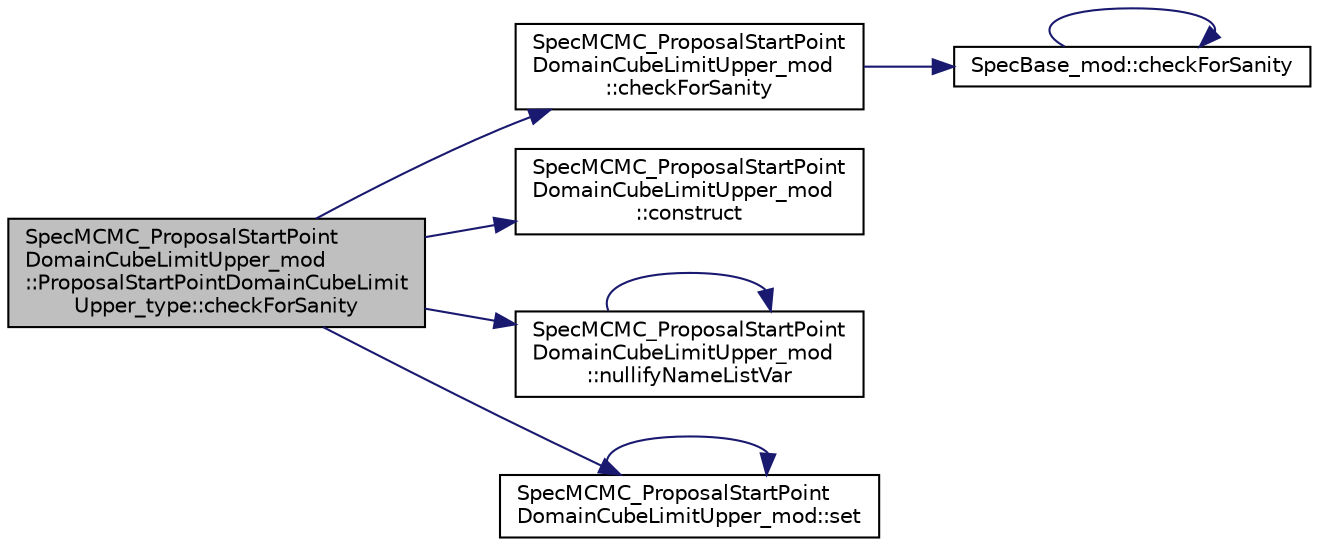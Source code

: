 digraph "SpecMCMC_ProposalStartPointDomainCubeLimitUpper_mod::ProposalStartPointDomainCubeLimitUpper_type::checkForSanity"
{
 // LATEX_PDF_SIZE
  edge [fontname="Helvetica",fontsize="10",labelfontname="Helvetica",labelfontsize="10"];
  node [fontname="Helvetica",fontsize="10",shape=record];
  rankdir="LR";
  Node1 [label="SpecMCMC_ProposalStartPoint\lDomainCubeLimitUpper_mod\l::ProposalStartPointDomainCubeLimit\lUpper_type::checkForSanity",height=0.2,width=0.4,color="black", fillcolor="grey75", style="filled", fontcolor="black",tooltip=" "];
  Node1 -> Node2 [color="midnightblue",fontsize="10",style="solid",fontname="Helvetica"];
  Node2 [label="SpecMCMC_ProposalStartPoint\lDomainCubeLimitUpper_mod\l::checkForSanity",height=0.2,width=0.4,color="black", fillcolor="white", style="filled",URL="$namespaceSpecMCMC__ProposalStartPointDomainCubeLimitUpper__mod.html#ac5db820e9303c25b8c40b85f167aad12",tooltip=" "];
  Node2 -> Node3 [color="midnightblue",fontsize="10",style="solid",fontname="Helvetica"];
  Node3 [label="SpecBase_mod::checkForSanity",height=0.2,width=0.4,color="black", fillcolor="white", style="filled",URL="$namespaceSpecBase__mod.html#afdffc7491e90efddfad832bae496071f",tooltip=" "];
  Node3 -> Node3 [color="midnightblue",fontsize="10",style="solid",fontname="Helvetica"];
  Node1 -> Node4 [color="midnightblue",fontsize="10",style="solid",fontname="Helvetica"];
  Node4 [label="SpecMCMC_ProposalStartPoint\lDomainCubeLimitUpper_mod\l::construct",height=0.2,width=0.4,color="black", fillcolor="white", style="filled",URL="$namespaceSpecMCMC__ProposalStartPointDomainCubeLimitUpper__mod.html#aff4df5adde4555f89407ea9bcd2f2ccb",tooltip=" "];
  Node1 -> Node5 [color="midnightblue",fontsize="10",style="solid",fontname="Helvetica"];
  Node5 [label="SpecMCMC_ProposalStartPoint\lDomainCubeLimitUpper_mod\l::nullifyNameListVar",height=0.2,width=0.4,color="black", fillcolor="white", style="filled",URL="$namespaceSpecMCMC__ProposalStartPointDomainCubeLimitUpper__mod.html#a1a7b455803a0c28d1cb2d3fcc0b85cdf",tooltip=" "];
  Node5 -> Node5 [color="midnightblue",fontsize="10",style="solid",fontname="Helvetica"];
  Node1 -> Node6 [color="midnightblue",fontsize="10",style="solid",fontname="Helvetica"];
  Node6 [label="SpecMCMC_ProposalStartPoint\lDomainCubeLimitUpper_mod::set",height=0.2,width=0.4,color="black", fillcolor="white", style="filled",URL="$namespaceSpecMCMC__ProposalStartPointDomainCubeLimitUpper__mod.html#a52ebcaca9a81d5bc7025b8d1708bd327",tooltip=" "];
  Node6 -> Node6 [color="midnightblue",fontsize="10",style="solid",fontname="Helvetica"];
}
